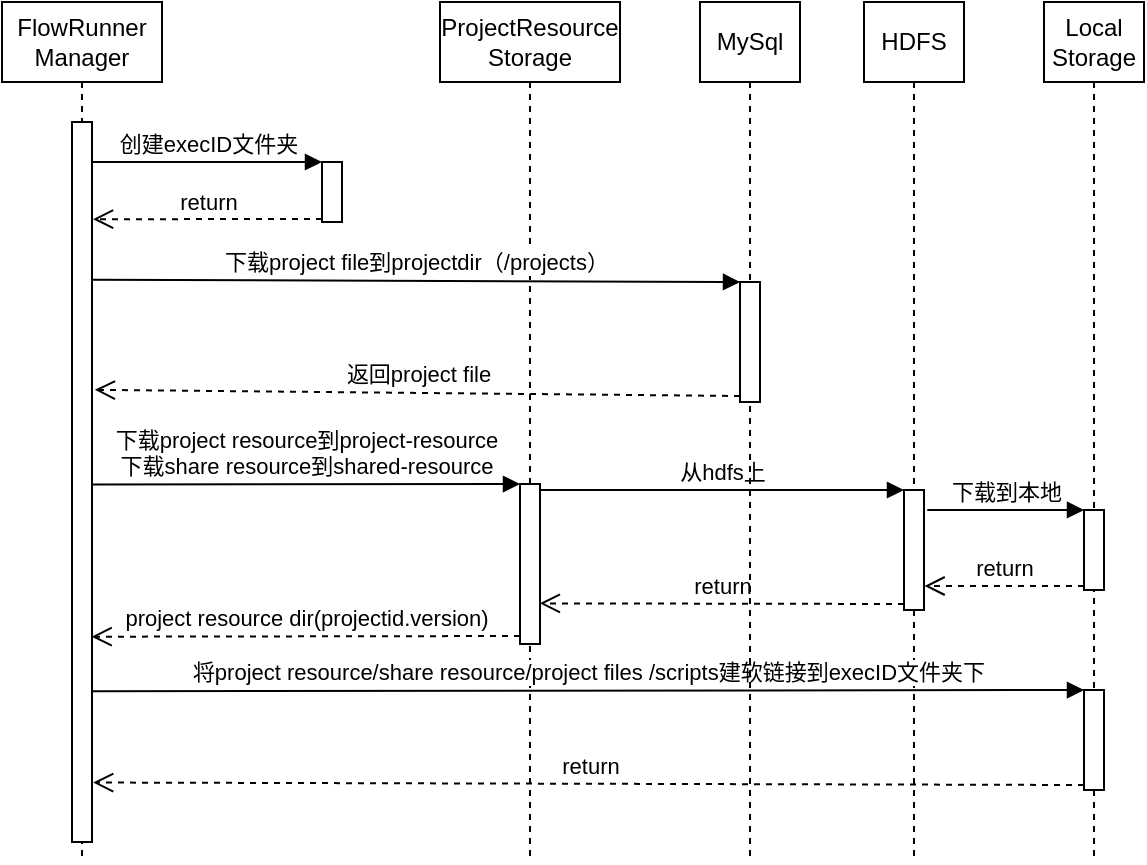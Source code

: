 <mxfile version="15.5.5" type="github">
  <diagram id="MIG7w1ljyxfco51sz7ns" name="第 1 页">
    <mxGraphModel dx="981" dy="526" grid="1" gridSize="10" guides="1" tooltips="1" connect="1" arrows="1" fold="1" page="1" pageScale="1" pageWidth="827" pageHeight="1169" math="0" shadow="0">
      <root>
        <mxCell id="0" />
        <mxCell id="1" parent="0" />
        <mxCell id="KMKdNr-hkiZxXiOl4M0e-4" value="FlowRunner&lt;br&gt;Manager" style="shape=umlLifeline;perimeter=lifelinePerimeter;whiteSpace=wrap;html=1;container=1;collapsible=0;recursiveResize=0;outlineConnect=0;" vertex="1" parent="1">
          <mxGeometry x="40" y="210" width="80" height="430" as="geometry" />
        </mxCell>
        <mxCell id="KMKdNr-hkiZxXiOl4M0e-5" value="" style="html=1;points=[];perimeter=orthogonalPerimeter;" vertex="1" parent="KMKdNr-hkiZxXiOl4M0e-4">
          <mxGeometry x="35" y="60" width="10" height="360" as="geometry" />
        </mxCell>
        <mxCell id="KMKdNr-hkiZxXiOl4M0e-24" value="" style="html=1;points=[];perimeter=orthogonalPerimeter;" vertex="1" parent="1">
          <mxGeometry x="200" y="290" width="10" height="30" as="geometry" />
        </mxCell>
        <mxCell id="KMKdNr-hkiZxXiOl4M0e-25" value="&lt;font style=&quot;font-size: 11px&quot;&gt;创建execID文件夹&lt;/font&gt;" style="html=1;verticalAlign=bottom;endArrow=block;entryX=0;entryY=0;rounded=0;" edge="1" target="KMKdNr-hkiZxXiOl4M0e-24" parent="1">
          <mxGeometry relative="1" as="geometry">
            <mxPoint x="85" y="290" as="sourcePoint" />
          </mxGeometry>
        </mxCell>
        <mxCell id="KMKdNr-hkiZxXiOl4M0e-26" value="return" style="html=1;verticalAlign=bottom;endArrow=open;dashed=1;endSize=8;exitX=0;exitY=0.95;rounded=0;entryX=1.051;entryY=0.135;entryDx=0;entryDy=0;entryPerimeter=0;" edge="1" source="KMKdNr-hkiZxXiOl4M0e-24" parent="1" target="KMKdNr-hkiZxXiOl4M0e-5">
          <mxGeometry relative="1" as="geometry">
            <mxPoint x="90" y="319" as="targetPoint" />
          </mxGeometry>
        </mxCell>
        <mxCell id="KMKdNr-hkiZxXiOl4M0e-27" value="ProjectResource&lt;br&gt;Storage" style="shape=umlLifeline;perimeter=lifelinePerimeter;whiteSpace=wrap;html=1;container=1;collapsible=0;recursiveResize=0;outlineConnect=0;" vertex="1" parent="1">
          <mxGeometry x="259" y="210" width="90" height="430" as="geometry" />
        </mxCell>
        <mxCell id="KMKdNr-hkiZxXiOl4M0e-32" value="" style="html=1;points=[];perimeter=orthogonalPerimeter;fontSize=11;" vertex="1" parent="KMKdNr-hkiZxXiOl4M0e-27">
          <mxGeometry x="40" y="241" width="10" height="80" as="geometry" />
        </mxCell>
        <mxCell id="KMKdNr-hkiZxXiOl4M0e-33" value="下载project resource到project-resource&lt;br&gt;下载share resource到shared-resource" style="html=1;verticalAlign=bottom;endArrow=block;entryX=0;entryY=0;rounded=0;fontSize=11;exitX=1.028;exitY=0.286;exitDx=0;exitDy=0;exitPerimeter=0;" edge="1" target="KMKdNr-hkiZxXiOl4M0e-32" parent="1">
          <mxGeometry relative="1" as="geometry">
            <mxPoint x="85.28" y="451.22" as="sourcePoint" />
          </mxGeometry>
        </mxCell>
        <mxCell id="KMKdNr-hkiZxXiOl4M0e-34" value="project resource dir(projectid.version)" style="html=1;verticalAlign=bottom;endArrow=open;dashed=1;endSize=8;exitX=0;exitY=0.95;rounded=0;fontSize=11;entryX=0.981;entryY=0.568;entryDx=0;entryDy=0;entryPerimeter=0;" edge="1" source="KMKdNr-hkiZxXiOl4M0e-32" parent="1">
          <mxGeometry relative="1" as="geometry">
            <mxPoint x="84.81" y="527.36" as="targetPoint" />
          </mxGeometry>
        </mxCell>
        <mxCell id="KMKdNr-hkiZxXiOl4M0e-35" value="HDFS" style="shape=umlLifeline;perimeter=lifelinePerimeter;whiteSpace=wrap;html=1;container=1;collapsible=0;recursiveResize=0;outlineConnect=0;" vertex="1" parent="1">
          <mxGeometry x="471" y="210" width="50" height="430" as="geometry" />
        </mxCell>
        <mxCell id="KMKdNr-hkiZxXiOl4M0e-38" value="" style="html=1;points=[];perimeter=orthogonalPerimeter;fontSize=11;" vertex="1" parent="KMKdNr-hkiZxXiOl4M0e-35">
          <mxGeometry x="20" y="244" width="10" height="60" as="geometry" />
        </mxCell>
        <mxCell id="KMKdNr-hkiZxXiOl4M0e-37" value="Local&lt;br&gt;Storage" style="shape=umlLifeline;perimeter=lifelinePerimeter;whiteSpace=wrap;html=1;container=1;collapsible=0;recursiveResize=0;outlineConnect=0;" vertex="1" parent="1">
          <mxGeometry x="561" y="210" width="50" height="430" as="geometry" />
        </mxCell>
        <mxCell id="KMKdNr-hkiZxXiOl4M0e-41" value="" style="html=1;points=[];perimeter=orthogonalPerimeter;fontSize=11;" vertex="1" parent="KMKdNr-hkiZxXiOl4M0e-37">
          <mxGeometry x="20" y="254" width="10" height="40" as="geometry" />
        </mxCell>
        <mxCell id="KMKdNr-hkiZxXiOl4M0e-44" value="" style="html=1;points=[];perimeter=orthogonalPerimeter;fontSize=11;" vertex="1" parent="KMKdNr-hkiZxXiOl4M0e-37">
          <mxGeometry x="20" y="344" width="10" height="50" as="geometry" />
        </mxCell>
        <mxCell id="KMKdNr-hkiZxXiOl4M0e-40" value="return" style="html=1;verticalAlign=bottom;endArrow=open;dashed=1;endSize=8;exitX=0;exitY=0.95;rounded=0;fontSize=11;entryX=0.99;entryY=0.746;entryDx=0;entryDy=0;entryPerimeter=0;" edge="1" source="KMKdNr-hkiZxXiOl4M0e-38" parent="1" target="KMKdNr-hkiZxXiOl4M0e-32">
          <mxGeometry relative="1" as="geometry">
            <mxPoint x="350" y="511" as="targetPoint" />
          </mxGeometry>
        </mxCell>
        <mxCell id="KMKdNr-hkiZxXiOl4M0e-39" value="从hdfs上" style="html=1;verticalAlign=bottom;endArrow=block;entryX=0;entryY=0;rounded=0;fontSize=11;" edge="1" target="KMKdNr-hkiZxXiOl4M0e-38" parent="1" source="KMKdNr-hkiZxXiOl4M0e-32">
          <mxGeometry relative="1" as="geometry">
            <mxPoint x="340" y="454" as="sourcePoint" />
          </mxGeometry>
        </mxCell>
        <mxCell id="KMKdNr-hkiZxXiOl4M0e-42" value="下载到本地" style="html=1;verticalAlign=bottom;endArrow=block;entryX=0;entryY=0;rounded=0;fontSize=11;exitX=1.167;exitY=0.166;exitDx=0;exitDy=0;exitPerimeter=0;" edge="1" target="KMKdNr-hkiZxXiOl4M0e-41" parent="1" source="KMKdNr-hkiZxXiOl4M0e-38">
          <mxGeometry relative="1" as="geometry">
            <mxPoint x="511" y="454" as="sourcePoint" />
          </mxGeometry>
        </mxCell>
        <mxCell id="KMKdNr-hkiZxXiOl4M0e-43" value="return" style="html=1;verticalAlign=bottom;endArrow=open;dashed=1;endSize=8;exitX=0;exitY=0.95;rounded=0;fontSize=11;entryX=1.028;entryY=0.8;entryDx=0;entryDy=0;entryPerimeter=0;" edge="1" source="KMKdNr-hkiZxXiOl4M0e-41" parent="1" target="KMKdNr-hkiZxXiOl4M0e-38">
          <mxGeometry relative="1" as="geometry">
            <mxPoint x="511" y="530" as="targetPoint" />
          </mxGeometry>
        </mxCell>
        <mxCell id="KMKdNr-hkiZxXiOl4M0e-45" value="将project resource/share resource/project files /scripts建软链接到execID文件夹下" style="html=1;verticalAlign=bottom;endArrow=block;entryX=0;entryY=0;rounded=0;fontSize=11;exitX=1.036;exitY=0.669;exitDx=0;exitDy=0;exitPerimeter=0;" edge="1" target="KMKdNr-hkiZxXiOl4M0e-44" parent="1">
          <mxGeometry relative="1" as="geometry">
            <mxPoint x="85.36" y="554.63" as="sourcePoint" />
          </mxGeometry>
        </mxCell>
        <mxCell id="KMKdNr-hkiZxXiOl4M0e-46" value="return" style="html=1;verticalAlign=bottom;endArrow=open;dashed=1;endSize=8;exitX=0;exitY=0.95;rounded=0;fontSize=11;entryX=1.056;entryY=0.838;entryDx=0;entryDy=0;entryPerimeter=0;" edge="1" source="KMKdNr-hkiZxXiOl4M0e-44" parent="1">
          <mxGeometry relative="1" as="geometry">
            <mxPoint x="85.56" y="600.26" as="targetPoint" />
          </mxGeometry>
        </mxCell>
        <mxCell id="KMKdNr-hkiZxXiOl4M0e-47" value="MySql" style="shape=umlLifeline;perimeter=lifelinePerimeter;whiteSpace=wrap;html=1;container=1;collapsible=0;recursiveResize=0;outlineConnect=0;" vertex="1" parent="1">
          <mxGeometry x="389" y="210" width="50" height="430" as="geometry" />
        </mxCell>
        <mxCell id="KMKdNr-hkiZxXiOl4M0e-49" value="" style="html=1;points=[];perimeter=orthogonalPerimeter;fontSize=11;" vertex="1" parent="KMKdNr-hkiZxXiOl4M0e-47">
          <mxGeometry x="20" y="140" width="10" height="60" as="geometry" />
        </mxCell>
        <mxCell id="KMKdNr-hkiZxXiOl4M0e-50" value="下载project file到projectdir（/projects）" style="html=1;verticalAlign=bottom;endArrow=block;entryX=0;entryY=0;rounded=0;fontSize=11;exitX=0.971;exitY=0.219;exitDx=0;exitDy=0;exitPerimeter=0;" edge="1" target="KMKdNr-hkiZxXiOl4M0e-49" parent="1" source="KMKdNr-hkiZxXiOl4M0e-5">
          <mxGeometry relative="1" as="geometry">
            <mxPoint x="339" y="350" as="sourcePoint" />
          </mxGeometry>
        </mxCell>
        <mxCell id="KMKdNr-hkiZxXiOl4M0e-51" value="返回project file" style="html=1;verticalAlign=bottom;endArrow=open;dashed=1;endSize=8;exitX=0;exitY=0.95;rounded=0;fontSize=11;entryX=1.143;entryY=0.372;entryDx=0;entryDy=0;entryPerimeter=0;" edge="1" source="KMKdNr-hkiZxXiOl4M0e-49" parent="1" target="KMKdNr-hkiZxXiOl4M0e-5">
          <mxGeometry relative="1" as="geometry">
            <mxPoint x="339" y="426" as="targetPoint" />
          </mxGeometry>
        </mxCell>
      </root>
    </mxGraphModel>
  </diagram>
</mxfile>
